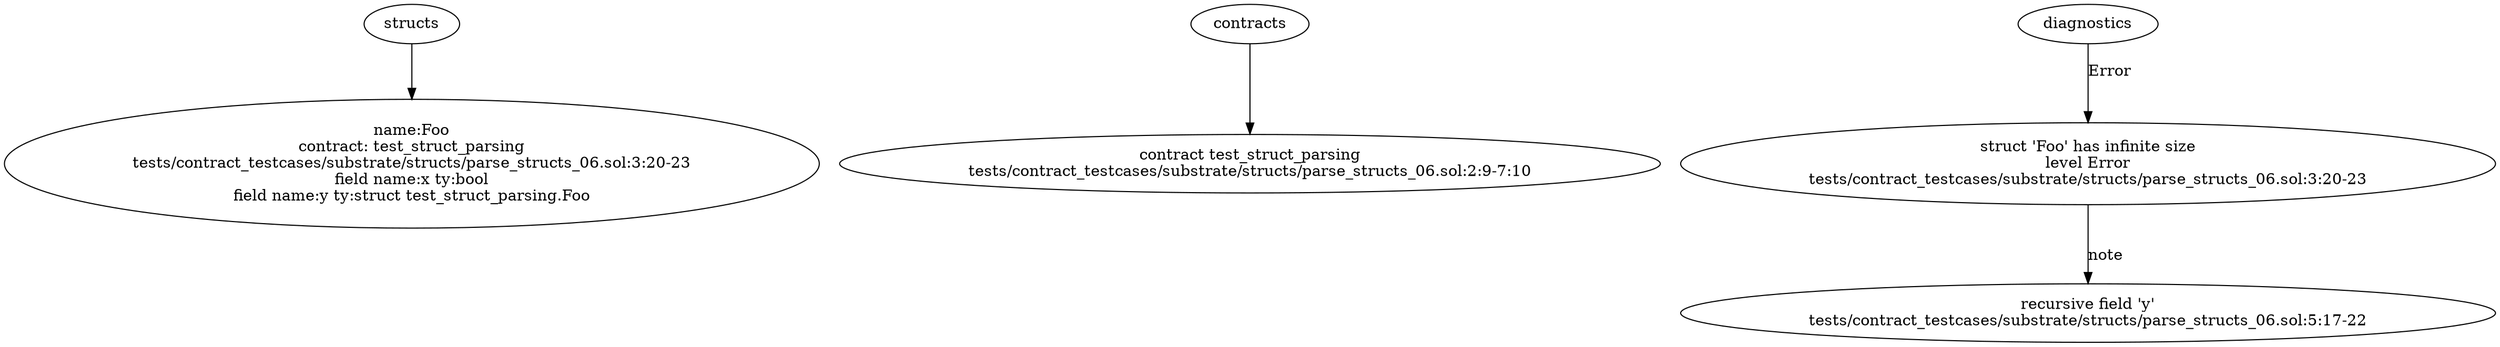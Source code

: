 strict digraph "tests/contract_testcases/substrate/structs/parse_structs_06.sol" {
	Foo [label="name:Foo\ncontract: test_struct_parsing\ntests/contract_testcases/substrate/structs/parse_structs_06.sol:3:20-23\nfield name:x ty:bool\nfield name:y ty:struct test_struct_parsing.Foo"]
	contract [label="contract test_struct_parsing\ntests/contract_testcases/substrate/structs/parse_structs_06.sol:2:9-7:10"]
	diagnostic [label="struct 'Foo' has infinite size\nlevel Error\ntests/contract_testcases/substrate/structs/parse_structs_06.sol:3:20-23"]
	note [label="recursive field 'y'\ntests/contract_testcases/substrate/structs/parse_structs_06.sol:5:17-22"]
	structs -> Foo
	contracts -> contract
	diagnostics -> diagnostic [label="Error"]
	diagnostic -> note [label="note"]
}
